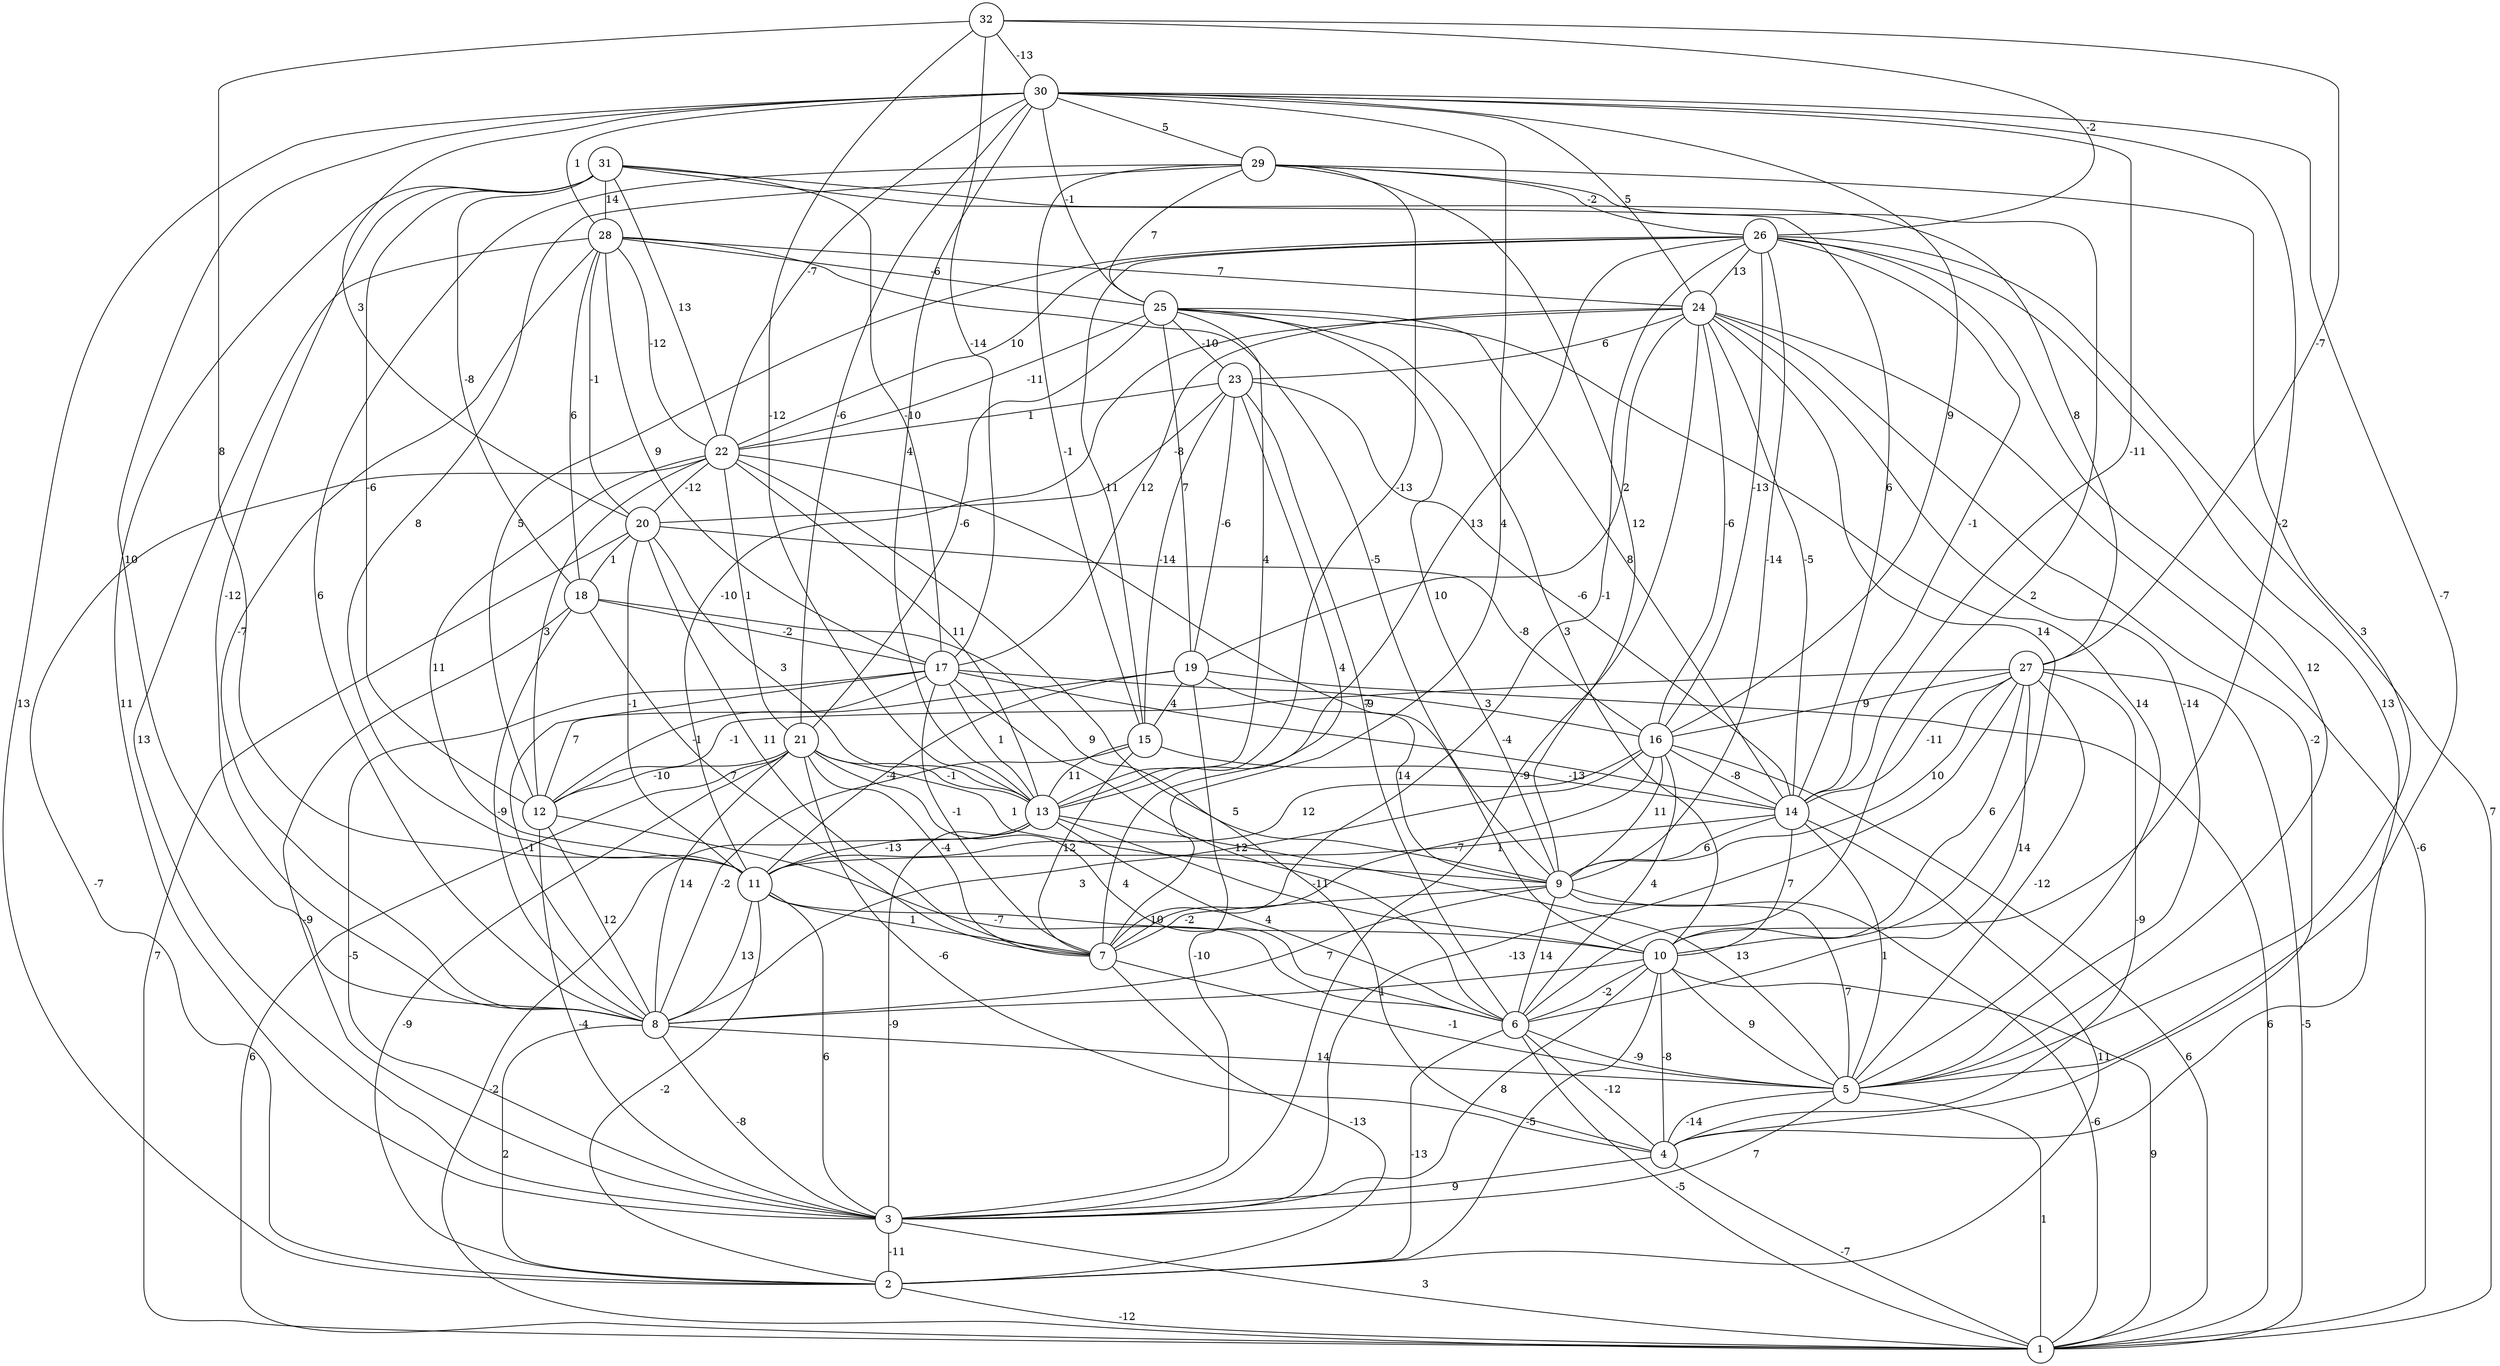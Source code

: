 graph { 
	 fontname="Helvetica,Arial,sans-serif" 
	 node [shape = circle]; 
	 32 -- 11 [label = "8"];
	 32 -- 13 [label = "-12"];
	 32 -- 17 [label = "-14"];
	 32 -- 26 [label = "-2"];
	 32 -- 27 [label = "-7"];
	 32 -- 30 [label = "-13"];
	 31 -- 3 [label = "11"];
	 31 -- 8 [label = "-12"];
	 31 -- 12 [label = "-6"];
	 31 -- 14 [label = "6"];
	 31 -- 17 [label = "-10"];
	 31 -- 18 [label = "-8"];
	 31 -- 22 [label = "13"];
	 31 -- 27 [label = "8"];
	 31 -- 28 [label = "14"];
	 30 -- 2 [label = "13"];
	 30 -- 5 [label = "-7"];
	 30 -- 7 [label = "4"];
	 30 -- 8 [label = "10"];
	 30 -- 10 [label = "-2"];
	 30 -- 13 [label = "4"];
	 30 -- 14 [label = "-11"];
	 30 -- 16 [label = "9"];
	 30 -- 20 [label = "3"];
	 30 -- 21 [label = "-6"];
	 30 -- 22 [label = "-7"];
	 30 -- 24 [label = "5"];
	 30 -- 25 [label = "-1"];
	 30 -- 28 [label = "1"];
	 30 -- 29 [label = "5"];
	 29 -- 5 [label = "3"];
	 29 -- 6 [label = "2"];
	 29 -- 8 [label = "6"];
	 29 -- 9 [label = "12"];
	 29 -- 11 [label = "8"];
	 29 -- 13 [label = "-13"];
	 29 -- 15 [label = "-1"];
	 29 -- 25 [label = "7"];
	 29 -- 26 [label = "-2"];
	 28 -- 3 [label = "13"];
	 28 -- 8 [label = "-7"];
	 28 -- 9 [label = "-5"];
	 28 -- 17 [label = "9"];
	 28 -- 18 [label = "6"];
	 28 -- 20 [label = "-1"];
	 28 -- 22 [label = "-12"];
	 28 -- 24 [label = "7"];
	 28 -- 25 [label = "-6"];
	 27 -- 1 [label = "-5"];
	 27 -- 3 [label = "-13"];
	 27 -- 4 [label = "-9"];
	 27 -- 5 [label = "-12"];
	 27 -- 6 [label = "14"];
	 27 -- 9 [label = "10"];
	 27 -- 10 [label = "6"];
	 27 -- 12 [label = "-1"];
	 27 -- 14 [label = "-11"];
	 27 -- 16 [label = "9"];
	 26 -- 1 [label = "7"];
	 26 -- 4 [label = "13"];
	 26 -- 5 [label = "12"];
	 26 -- 7 [label = "-1"];
	 26 -- 9 [label = "-14"];
	 26 -- 12 [label = "5"];
	 26 -- 13 [label = "13"];
	 26 -- 14 [label = "-1"];
	 26 -- 15 [label = "11"];
	 26 -- 16 [label = "-13"];
	 26 -- 22 [label = "10"];
	 26 -- 24 [label = "13"];
	 25 -- 5 [label = "14"];
	 25 -- 9 [label = "10"];
	 25 -- 10 [label = "3"];
	 25 -- 13 [label = "4"];
	 25 -- 14 [label = "8"];
	 25 -- 19 [label = "7"];
	 25 -- 21 [label = "-6"];
	 25 -- 22 [label = "-11"];
	 25 -- 23 [label = "-10"];
	 24 -- 1 [label = "-6"];
	 24 -- 3 [label = "-9"];
	 24 -- 4 [label = "-2"];
	 24 -- 5 [label = "-14"];
	 24 -- 10 [label = "14"];
	 24 -- 11 [label = "-10"];
	 24 -- 14 [label = "-5"];
	 24 -- 16 [label = "-6"];
	 24 -- 17 [label = "12"];
	 24 -- 19 [label = "2"];
	 24 -- 23 [label = "6"];
	 23 -- 6 [label = "7"];
	 23 -- 7 [label = "4"];
	 23 -- 14 [label = "-6"];
	 23 -- 15 [label = "-14"];
	 23 -- 19 [label = "-6"];
	 23 -- 20 [label = "-8"];
	 23 -- 22 [label = "1"];
	 22 -- 2 [label = "-7"];
	 22 -- 4 [label = "5"];
	 22 -- 10 [label = "-9"];
	 22 -- 11 [label = "11"];
	 22 -- 12 [label = "3"];
	 22 -- 13 [label = "11"];
	 22 -- 20 [label = "-12"];
	 22 -- 21 [label = "1"];
	 21 -- 1 [label = "6"];
	 21 -- 2 [label = "-9"];
	 21 -- 4 [label = "-6"];
	 21 -- 6 [label = "4"];
	 21 -- 7 [label = "-4"];
	 21 -- 8 [label = "14"];
	 21 -- 9 [label = "1"];
	 21 -- 12 [label = "-10"];
	 21 -- 13 [label = "-1"];
	 20 -- 1 [label = "7"];
	 20 -- 7 [label = "11"];
	 20 -- 11 [label = "-1"];
	 20 -- 13 [label = "3"];
	 20 -- 16 [label = "-8"];
	 20 -- 18 [label = "1"];
	 19 -- 1 [label = "6"];
	 19 -- 3 [label = "-10"];
	 19 -- 9 [label = "14"];
	 19 -- 11 [label = "-4"];
	 19 -- 12 [label = "-1"];
	 19 -- 15 [label = "4"];
	 18 -- 3 [label = "-9"];
	 18 -- 7 [label = "7"];
	 18 -- 8 [label = "-9"];
	 18 -- 9 [label = "9"];
	 18 -- 17 [label = "-2"];
	 17 -- 3 [label = "-5"];
	 17 -- 6 [label = "12"];
	 17 -- 7 [label = "-1"];
	 17 -- 8 [label = "-1"];
	 17 -- 12 [label = "7"];
	 17 -- 13 [label = "1"];
	 17 -- 14 [label = "-4"];
	 17 -- 16 [label = "3"];
	 16 -- 1 [label = "6"];
	 16 -- 6 [label = "4"];
	 16 -- 7 [label = "-7"];
	 16 -- 8 [label = "3"];
	 16 -- 9 [label = "11"];
	 16 -- 11 [label = "12"];
	 16 -- 14 [label = "-8"];
	 15 -- 7 [label = "12"];
	 15 -- 8 [label = "-2"];
	 15 -- 13 [label = "11"];
	 15 -- 14 [label = "-13"];
	 14 -- 2 [label = "11"];
	 14 -- 5 [label = "1"];
	 14 -- 9 [label = "6"];
	 14 -- 10 [label = "7"];
	 14 -- 11 [label = "1"];
	 13 -- 1 [label = "-2"];
	 13 -- 3 [label = "-9"];
	 13 -- 5 [label = "13"];
	 13 -- 6 [label = "4"];
	 13 -- 10 [label = "-11"];
	 13 -- 11 [label = "-13"];
	 12 -- 3 [label = "-4"];
	 12 -- 6 [label = "-7"];
	 12 -- 8 [label = "12"];
	 11 -- 2 [label = "-2"];
	 11 -- 3 [label = "6"];
	 11 -- 7 [label = "1"];
	 11 -- 8 [label = "13"];
	 11 -- 10 [label = "10"];
	 10 -- 1 [label = "9"];
	 10 -- 2 [label = "-5"];
	 10 -- 3 [label = "8"];
	 10 -- 4 [label = "-8"];
	 10 -- 5 [label = "9"];
	 10 -- 6 [label = "-2"];
	 10 -- 8 [label = "1"];
	 9 -- 1 [label = "-6"];
	 9 -- 5 [label = "7"];
	 9 -- 6 [label = "14"];
	 9 -- 7 [label = "-2"];
	 9 -- 8 [label = "7"];
	 8 -- 2 [label = "2"];
	 8 -- 3 [label = "-8"];
	 8 -- 5 [label = "14"];
	 7 -- 2 [label = "-13"];
	 7 -- 5 [label = "-1"];
	 6 -- 1 [label = "-5"];
	 6 -- 2 [label = "-13"];
	 6 -- 4 [label = "-12"];
	 6 -- 5 [label = "-9"];
	 5 -- 1 [label = "1"];
	 5 -- 3 [label = "7"];
	 5 -- 4 [label = "-14"];
	 4 -- 1 [label = "-7"];
	 4 -- 3 [label = "9"];
	 3 -- 1 [label = "3"];
	 3 -- 2 [label = "-11"];
	 2 -- 1 [label = "-12"];
	 1;
	 2;
	 3;
	 4;
	 5;
	 6;
	 7;
	 8;
	 9;
	 10;
	 11;
	 12;
	 13;
	 14;
	 15;
	 16;
	 17;
	 18;
	 19;
	 20;
	 21;
	 22;
	 23;
	 24;
	 25;
	 26;
	 27;
	 28;
	 29;
	 30;
	 31;
	 32;
}
